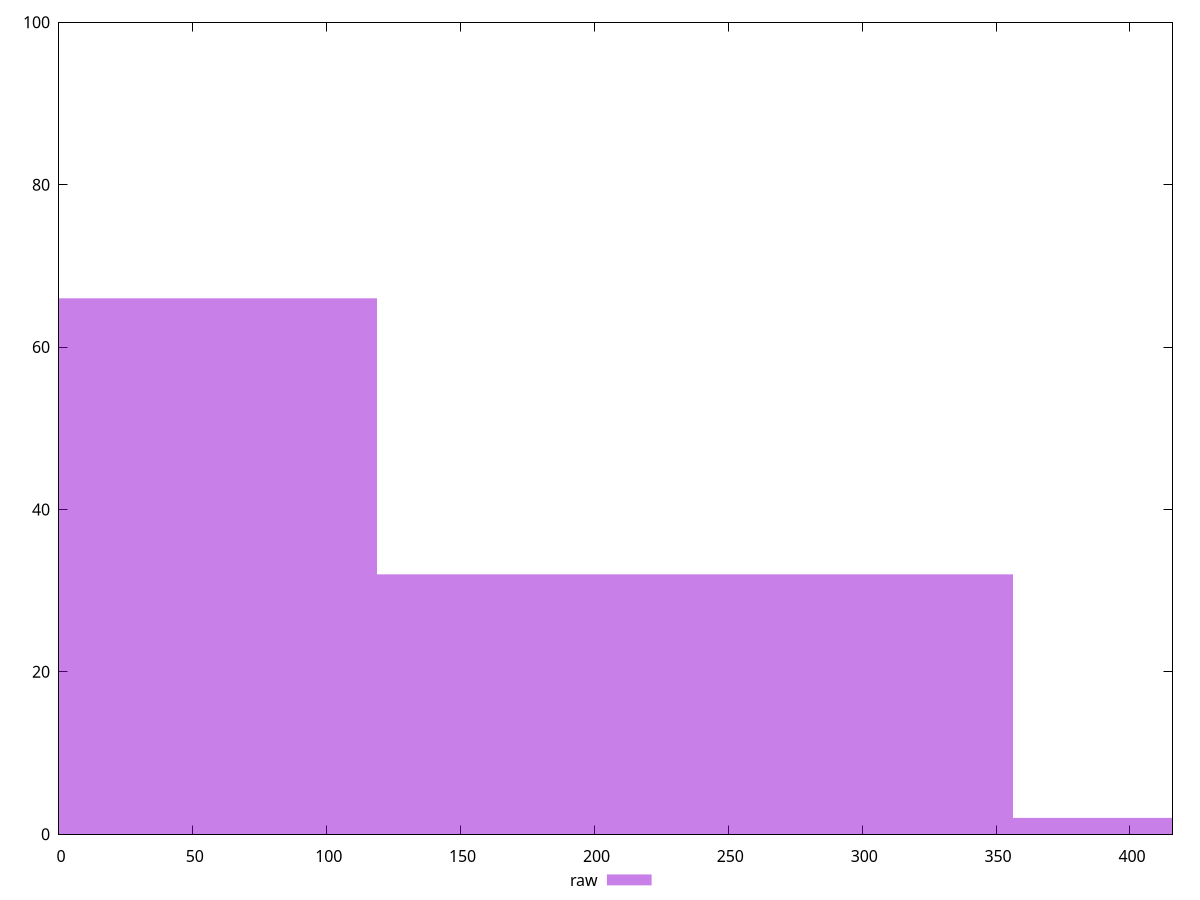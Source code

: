 reset

$raw <<EOF
475.09860552720914 2
237.54930276360457 32
0 66
EOF

set key outside below
set boxwidth 237.54930276360457
set xrange [0:415.898]
set yrange [0:100]
set trange [0:100]
set style fill transparent solid 0.5 noborder
set terminal svg size 640, 490 enhanced background rgb 'white'
set output "report_00017_2021-02-10T15-08-03.406Z/uses-rel-preconnect/samples/pages+cached+noadtech+nomedia/raw/histogram.svg"

plot $raw title "raw" with boxes

reset
